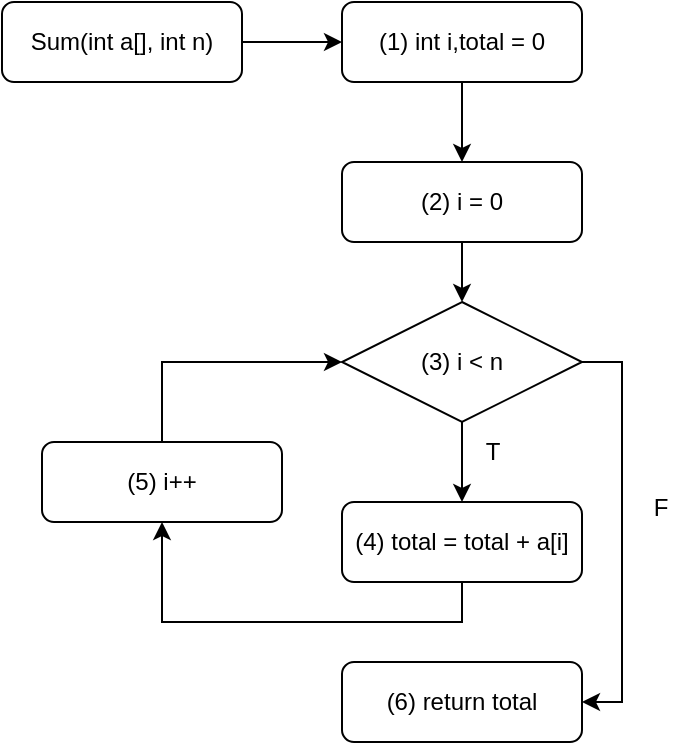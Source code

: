 <mxfile version="24.0.7" type="github">
  <diagram id="C5RBs43oDa-KdzZeNtuy" name="Page-1">
    <mxGraphModel dx="525" dy="545" grid="1" gridSize="10" guides="1" tooltips="1" connect="1" arrows="1" fold="1" page="1" pageScale="1" pageWidth="827" pageHeight="1169" math="0" shadow="0">
      <root>
        <mxCell id="WIyWlLk6GJQsqaUBKTNV-0" />
        <mxCell id="WIyWlLk6GJQsqaUBKTNV-1" parent="WIyWlLk6GJQsqaUBKTNV-0" />
        <mxCell id="lIlH3_e9WnA4jfuHNtNu-9" style="edgeStyle=orthogonalEdgeStyle;rounded=0;orthogonalLoop=1;jettySize=auto;html=1;exitX=1;exitY=0.5;exitDx=0;exitDy=0;" edge="1" parent="WIyWlLk6GJQsqaUBKTNV-1" source="lIlH3_e9WnA4jfuHNtNu-0" target="lIlH3_e9WnA4jfuHNtNu-2">
          <mxGeometry relative="1" as="geometry" />
        </mxCell>
        <mxCell id="lIlH3_e9WnA4jfuHNtNu-0" value="Sum(int a[], int n)" style="rounded=1;whiteSpace=wrap;html=1;" vertex="1" parent="WIyWlLk6GJQsqaUBKTNV-1">
          <mxGeometry x="100" y="120" width="120" height="40" as="geometry" />
        </mxCell>
        <mxCell id="lIlH3_e9WnA4jfuHNtNu-10" style="edgeStyle=orthogonalEdgeStyle;rounded=0;orthogonalLoop=1;jettySize=auto;html=1;exitX=0.5;exitY=1;exitDx=0;exitDy=0;entryX=0.5;entryY=0;entryDx=0;entryDy=0;" edge="1" parent="WIyWlLk6GJQsqaUBKTNV-1" source="lIlH3_e9WnA4jfuHNtNu-2" target="lIlH3_e9WnA4jfuHNtNu-3">
          <mxGeometry relative="1" as="geometry" />
        </mxCell>
        <mxCell id="lIlH3_e9WnA4jfuHNtNu-2" value="(1) int i,total = 0" style="rounded=1;whiteSpace=wrap;html=1;" vertex="1" parent="WIyWlLk6GJQsqaUBKTNV-1">
          <mxGeometry x="270" y="120" width="120" height="40" as="geometry" />
        </mxCell>
        <mxCell id="lIlH3_e9WnA4jfuHNtNu-11" style="edgeStyle=orthogonalEdgeStyle;rounded=0;orthogonalLoop=1;jettySize=auto;html=1;exitX=0.5;exitY=1;exitDx=0;exitDy=0;entryX=0.5;entryY=0;entryDx=0;entryDy=0;" edge="1" parent="WIyWlLk6GJQsqaUBKTNV-1" source="lIlH3_e9WnA4jfuHNtNu-3" target="lIlH3_e9WnA4jfuHNtNu-4">
          <mxGeometry relative="1" as="geometry" />
        </mxCell>
        <mxCell id="lIlH3_e9WnA4jfuHNtNu-3" value="(2) i = 0" style="rounded=1;whiteSpace=wrap;html=1;" vertex="1" parent="WIyWlLk6GJQsqaUBKTNV-1">
          <mxGeometry x="270" y="200" width="120" height="40" as="geometry" />
        </mxCell>
        <mxCell id="lIlH3_e9WnA4jfuHNtNu-12" style="edgeStyle=orthogonalEdgeStyle;rounded=0;orthogonalLoop=1;jettySize=auto;html=1;exitX=0.5;exitY=1;exitDx=0;exitDy=0;" edge="1" parent="WIyWlLk6GJQsqaUBKTNV-1" source="lIlH3_e9WnA4jfuHNtNu-4" target="lIlH3_e9WnA4jfuHNtNu-5">
          <mxGeometry relative="1" as="geometry" />
        </mxCell>
        <mxCell id="lIlH3_e9WnA4jfuHNtNu-16" style="edgeStyle=orthogonalEdgeStyle;rounded=0;orthogonalLoop=1;jettySize=auto;html=1;exitX=1;exitY=0.5;exitDx=0;exitDy=0;entryX=1;entryY=0.5;entryDx=0;entryDy=0;" edge="1" parent="WIyWlLk6GJQsqaUBKTNV-1" source="lIlH3_e9WnA4jfuHNtNu-4" target="lIlH3_e9WnA4jfuHNtNu-7">
          <mxGeometry relative="1" as="geometry" />
        </mxCell>
        <mxCell id="lIlH3_e9WnA4jfuHNtNu-4" value="(3) i &amp;lt; n" style="rhombus;whiteSpace=wrap;html=1;" vertex="1" parent="WIyWlLk6GJQsqaUBKTNV-1">
          <mxGeometry x="270" y="270" width="120" height="60" as="geometry" />
        </mxCell>
        <mxCell id="lIlH3_e9WnA4jfuHNtNu-14" style="edgeStyle=orthogonalEdgeStyle;rounded=0;orthogonalLoop=1;jettySize=auto;html=1;exitX=0.5;exitY=1;exitDx=0;exitDy=0;entryX=0.5;entryY=1;entryDx=0;entryDy=0;" edge="1" parent="WIyWlLk6GJQsqaUBKTNV-1" source="lIlH3_e9WnA4jfuHNtNu-5" target="lIlH3_e9WnA4jfuHNtNu-6">
          <mxGeometry relative="1" as="geometry" />
        </mxCell>
        <mxCell id="lIlH3_e9WnA4jfuHNtNu-5" value="(4) total = total + a[i]" style="rounded=1;whiteSpace=wrap;html=1;" vertex="1" parent="WIyWlLk6GJQsqaUBKTNV-1">
          <mxGeometry x="270" y="370" width="120" height="40" as="geometry" />
        </mxCell>
        <mxCell id="lIlH3_e9WnA4jfuHNtNu-15" style="edgeStyle=orthogonalEdgeStyle;rounded=0;orthogonalLoop=1;jettySize=auto;html=1;exitX=0.5;exitY=0;exitDx=0;exitDy=0;entryX=0;entryY=0.5;entryDx=0;entryDy=0;" edge="1" parent="WIyWlLk6GJQsqaUBKTNV-1" source="lIlH3_e9WnA4jfuHNtNu-6" target="lIlH3_e9WnA4jfuHNtNu-4">
          <mxGeometry relative="1" as="geometry" />
        </mxCell>
        <mxCell id="lIlH3_e9WnA4jfuHNtNu-6" value="(5) i++" style="rounded=1;whiteSpace=wrap;html=1;" vertex="1" parent="WIyWlLk6GJQsqaUBKTNV-1">
          <mxGeometry x="120" y="340" width="120" height="40" as="geometry" />
        </mxCell>
        <mxCell id="lIlH3_e9WnA4jfuHNtNu-7" value="(6) return total" style="rounded=1;whiteSpace=wrap;html=1;" vertex="1" parent="WIyWlLk6GJQsqaUBKTNV-1">
          <mxGeometry x="270" y="450" width="120" height="40" as="geometry" />
        </mxCell>
        <mxCell id="lIlH3_e9WnA4jfuHNtNu-17" value="T" style="text;html=1;align=center;verticalAlign=middle;resizable=0;points=[];autosize=1;strokeColor=none;fillColor=none;" vertex="1" parent="WIyWlLk6GJQsqaUBKTNV-1">
          <mxGeometry x="330" y="330" width="30" height="30" as="geometry" />
        </mxCell>
        <mxCell id="lIlH3_e9WnA4jfuHNtNu-18" value="F" style="text;html=1;align=center;verticalAlign=middle;resizable=0;points=[];autosize=1;strokeColor=none;fillColor=none;" vertex="1" parent="WIyWlLk6GJQsqaUBKTNV-1">
          <mxGeometry x="414" y="358" width="30" height="30" as="geometry" />
        </mxCell>
      </root>
    </mxGraphModel>
  </diagram>
</mxfile>
